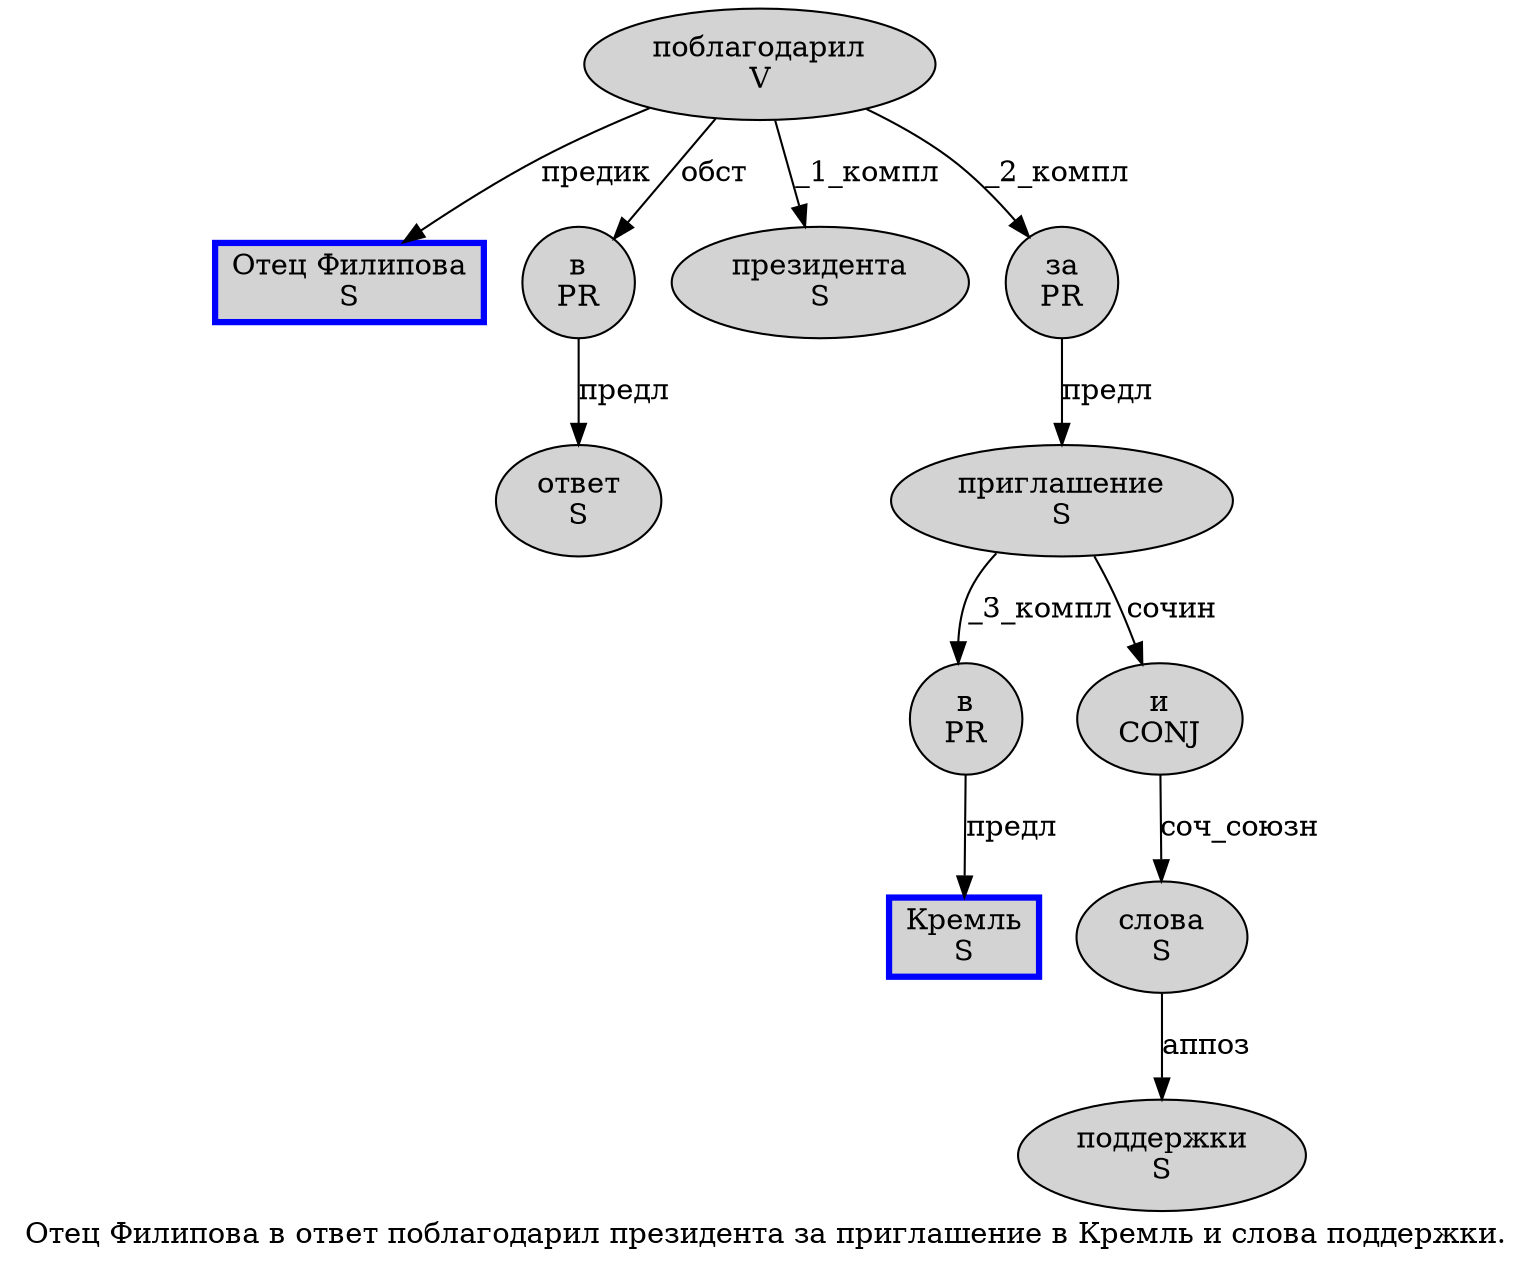 digraph SENTENCE_60 {
	graph [label="Отец Филипова в ответ поблагодарил президента за приглашение в Кремль и слова поддержки."]
	node [style=filled]
		0 [label="Отец Филипова
S" color=blue fillcolor=lightgray penwidth=3 shape=box]
		1 [label="в
PR" color="" fillcolor=lightgray penwidth=1 shape=ellipse]
		2 [label="ответ
S" color="" fillcolor=lightgray penwidth=1 shape=ellipse]
		3 [label="поблагодарил
V" color="" fillcolor=lightgray penwidth=1 shape=ellipse]
		4 [label="президента
S" color="" fillcolor=lightgray penwidth=1 shape=ellipse]
		5 [label="за
PR" color="" fillcolor=lightgray penwidth=1 shape=ellipse]
		6 [label="приглашение
S" color="" fillcolor=lightgray penwidth=1 shape=ellipse]
		7 [label="в
PR" color="" fillcolor=lightgray penwidth=1 shape=ellipse]
		8 [label="Кремль
S" color=blue fillcolor=lightgray penwidth=3 shape=box]
		9 [label="и
CONJ" color="" fillcolor=lightgray penwidth=1 shape=ellipse]
		10 [label="слова
S" color="" fillcolor=lightgray penwidth=1 shape=ellipse]
		11 [label="поддержки
S" color="" fillcolor=lightgray penwidth=1 shape=ellipse]
			1 -> 2 [label="предл"]
			9 -> 10 [label="соч_союзн"]
			10 -> 11 [label="аппоз"]
			3 -> 0 [label="предик"]
			3 -> 1 [label="обст"]
			3 -> 4 [label="_1_компл"]
			3 -> 5 [label="_2_компл"]
			5 -> 6 [label="предл"]
			6 -> 7 [label="_3_компл"]
			6 -> 9 [label="сочин"]
			7 -> 8 [label="предл"]
}